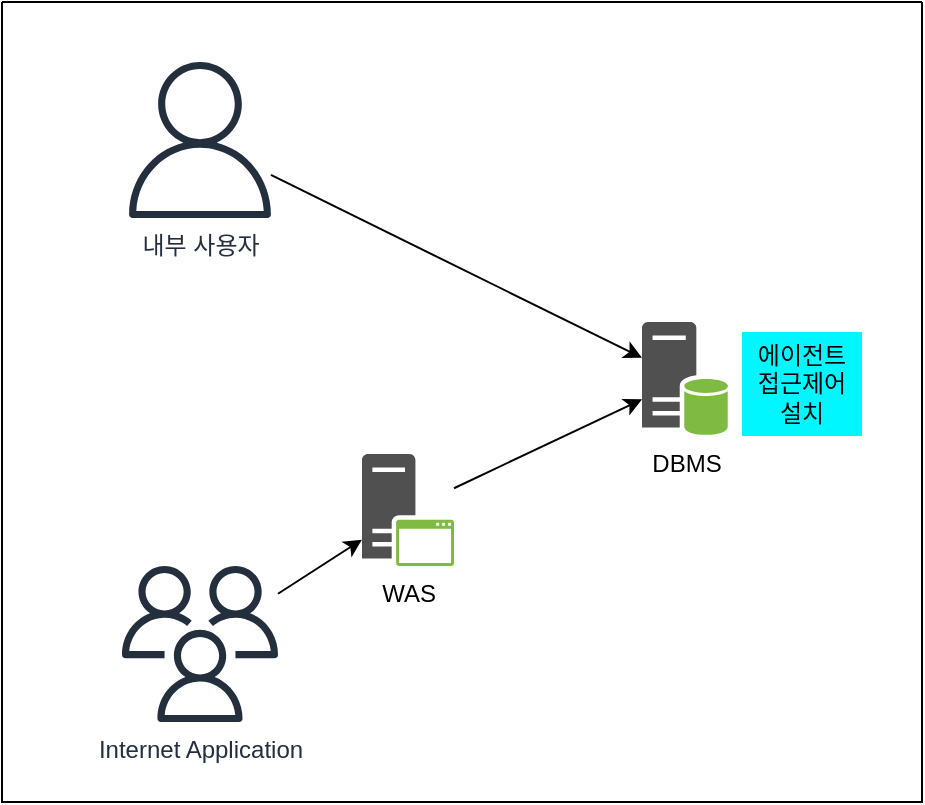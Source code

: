 <mxfile version="21.6.7" type="github">
  <diagram name="페이지-1" id="v46Kw6hZMWN8n9hihEqH">
    <mxGraphModel dx="712" dy="772" grid="1" gridSize="10" guides="1" tooltips="1" connect="1" arrows="1" fold="1" page="1" pageScale="1" pageWidth="827" pageHeight="1169" math="0" shadow="0">
      <root>
        <mxCell id="0" />
        <mxCell id="1" parent="0" />
        <mxCell id="sH9DGOlM3CRNA6dvicZU-1" value="" style="swimlane;startSize=0;" vertex="1" parent="1">
          <mxGeometry x="60" y="120" width="460" height="400" as="geometry" />
        </mxCell>
        <mxCell id="sH9DGOlM3CRNA6dvicZU-10" style="rounded=0;orthogonalLoop=1;jettySize=auto;html=1;" edge="1" parent="sH9DGOlM3CRNA6dvicZU-1" source="sH9DGOlM3CRNA6dvicZU-2" target="sH9DGOlM3CRNA6dvicZU-13">
          <mxGeometry relative="1" as="geometry">
            <mxPoint x="300" y="172.168" as="targetPoint" />
          </mxGeometry>
        </mxCell>
        <mxCell id="sH9DGOlM3CRNA6dvicZU-2" value="내부 사용자" style="sketch=0;outlineConnect=0;fontColor=#232F3E;gradientColor=none;fillColor=#232F3D;strokeColor=none;dashed=0;verticalLabelPosition=bottom;verticalAlign=top;align=center;html=1;fontSize=12;fontStyle=0;aspect=fixed;pointerEvents=1;shape=mxgraph.aws4.user;" vertex="1" parent="sH9DGOlM3CRNA6dvicZU-1">
          <mxGeometry x="60" y="30" width="78" height="78" as="geometry" />
        </mxCell>
        <mxCell id="sH9DGOlM3CRNA6dvicZU-7" style="rounded=0;orthogonalLoop=1;jettySize=auto;html=1;" edge="1" parent="sH9DGOlM3CRNA6dvicZU-1" source="sH9DGOlM3CRNA6dvicZU-3" target="sH9DGOlM3CRNA6dvicZU-5">
          <mxGeometry relative="1" as="geometry" />
        </mxCell>
        <mxCell id="sH9DGOlM3CRNA6dvicZU-3" value="Internet Application" style="sketch=0;outlineConnect=0;fontColor=#232F3E;gradientColor=none;fillColor=#232F3D;strokeColor=none;dashed=0;verticalLabelPosition=bottom;verticalAlign=top;align=center;html=1;fontSize=12;fontStyle=0;aspect=fixed;pointerEvents=1;shape=mxgraph.aws4.users;" vertex="1" parent="sH9DGOlM3CRNA6dvicZU-1">
          <mxGeometry x="60" y="282" width="78" height="78" as="geometry" />
        </mxCell>
        <mxCell id="sH9DGOlM3CRNA6dvicZU-9" style="rounded=0;orthogonalLoop=1;jettySize=auto;html=1;" edge="1" parent="sH9DGOlM3CRNA6dvicZU-1" source="sH9DGOlM3CRNA6dvicZU-5" target="sH9DGOlM3CRNA6dvicZU-13">
          <mxGeometry relative="1" as="geometry">
            <mxPoint x="300" y="199.139" as="targetPoint" />
          </mxGeometry>
        </mxCell>
        <mxCell id="sH9DGOlM3CRNA6dvicZU-5" value="WAS" style="sketch=0;pointerEvents=1;shadow=0;dashed=0;html=1;strokeColor=none;fillColor=#505050;labelPosition=center;verticalLabelPosition=bottom;verticalAlign=top;outlineConnect=0;align=center;shape=mxgraph.office.servers.application_server_green;" vertex="1" parent="sH9DGOlM3CRNA6dvicZU-1">
          <mxGeometry x="180" y="226" width="46" height="56" as="geometry" />
        </mxCell>
        <mxCell id="sH9DGOlM3CRNA6dvicZU-13" value="DBMS" style="sketch=0;shadow=0;dashed=0;html=1;strokeColor=none;fillColor=#505050;labelPosition=center;verticalLabelPosition=bottom;verticalAlign=top;outlineConnect=0;align=center;shape=mxgraph.office.databases.database_server_green;" vertex="1" parent="sH9DGOlM3CRNA6dvicZU-1">
          <mxGeometry x="320" y="160" width="43" height="57" as="geometry" />
        </mxCell>
        <mxCell id="sH9DGOlM3CRNA6dvicZU-15" value="에이전트 접근제어 설치" style="text;html=1;strokeColor=none;fillColor=#00F7FF;align=center;verticalAlign=middle;whiteSpace=wrap;rounded=0;" vertex="1" parent="sH9DGOlM3CRNA6dvicZU-1">
          <mxGeometry x="370" y="165" width="60" height="52" as="geometry" />
        </mxCell>
      </root>
    </mxGraphModel>
  </diagram>
</mxfile>
